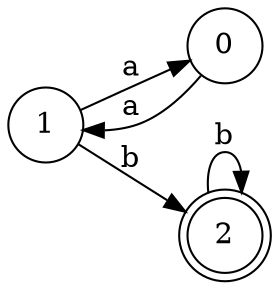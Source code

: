 digraph finite_state_machine {
	rankdir=LR;
	size="8,5";
	node [shape = doublecircle]; 2;
	node [shape = circle];
	0 -> 1 [ label = "a" ];
	1 -> 0 [ label = "a" ];
	1 -> 2 [ label = "b" ];
	2 -> 2 [ label = "b" ];
}